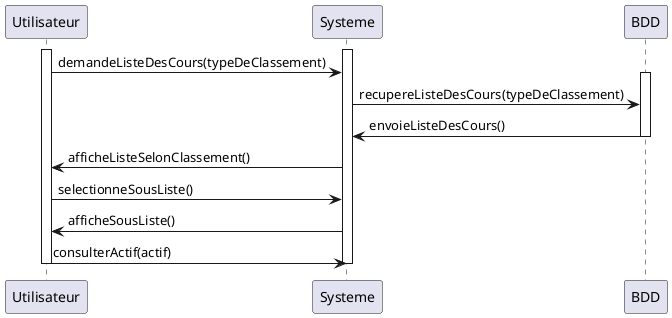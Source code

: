 @startuml
activate Utilisateur
  activate Systeme
          Utilisateur->Systeme : demandeListeDesCours(typeDeClassement)
	  activate BDD 
		Systeme -> BDD: recupereListeDesCours(typeDeClassement)
		BDD -> Systeme: envoieListeDesCours()
	  deactivate BDD     
          Systeme->Utilisateur : afficheListeSelonClassement()
          Utilisateur->Systeme: selectionneSousListe()
          Systeme->Utilisateur : afficheSousListe()
          Utilisateur->Systeme : consulterActif(actif)

  deactivate Systeme

deactivate Utilisateur
@enduml
